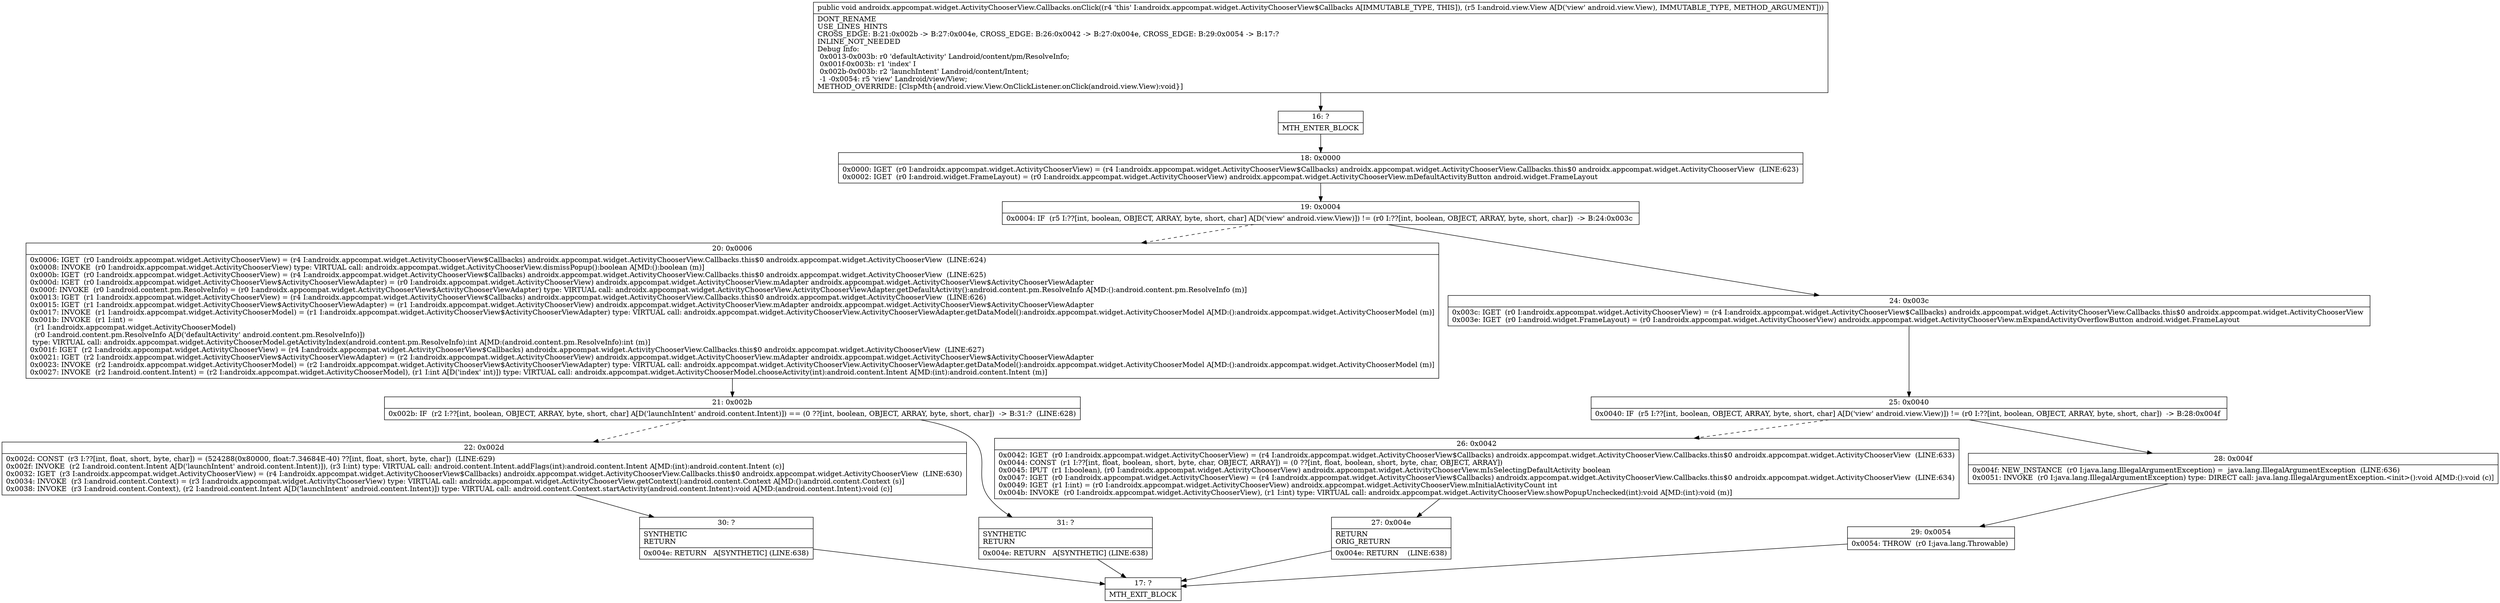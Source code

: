 digraph "CFG forandroidx.appcompat.widget.ActivityChooserView.Callbacks.onClick(Landroid\/view\/View;)V" {
Node_16 [shape=record,label="{16\:\ ?|MTH_ENTER_BLOCK\l}"];
Node_18 [shape=record,label="{18\:\ 0x0000|0x0000: IGET  (r0 I:androidx.appcompat.widget.ActivityChooserView) = (r4 I:androidx.appcompat.widget.ActivityChooserView$Callbacks) androidx.appcompat.widget.ActivityChooserView.Callbacks.this$0 androidx.appcompat.widget.ActivityChooserView  (LINE:623)\l0x0002: IGET  (r0 I:android.widget.FrameLayout) = (r0 I:androidx.appcompat.widget.ActivityChooserView) androidx.appcompat.widget.ActivityChooserView.mDefaultActivityButton android.widget.FrameLayout \l}"];
Node_19 [shape=record,label="{19\:\ 0x0004|0x0004: IF  (r5 I:??[int, boolean, OBJECT, ARRAY, byte, short, char] A[D('view' android.view.View)]) != (r0 I:??[int, boolean, OBJECT, ARRAY, byte, short, char])  \-\> B:24:0x003c \l}"];
Node_20 [shape=record,label="{20\:\ 0x0006|0x0006: IGET  (r0 I:androidx.appcompat.widget.ActivityChooserView) = (r4 I:androidx.appcompat.widget.ActivityChooserView$Callbacks) androidx.appcompat.widget.ActivityChooserView.Callbacks.this$0 androidx.appcompat.widget.ActivityChooserView  (LINE:624)\l0x0008: INVOKE  (r0 I:androidx.appcompat.widget.ActivityChooserView) type: VIRTUAL call: androidx.appcompat.widget.ActivityChooserView.dismissPopup():boolean A[MD:():boolean (m)]\l0x000b: IGET  (r0 I:androidx.appcompat.widget.ActivityChooserView) = (r4 I:androidx.appcompat.widget.ActivityChooserView$Callbacks) androidx.appcompat.widget.ActivityChooserView.Callbacks.this$0 androidx.appcompat.widget.ActivityChooserView  (LINE:625)\l0x000d: IGET  (r0 I:androidx.appcompat.widget.ActivityChooserView$ActivityChooserViewAdapter) = (r0 I:androidx.appcompat.widget.ActivityChooserView) androidx.appcompat.widget.ActivityChooserView.mAdapter androidx.appcompat.widget.ActivityChooserView$ActivityChooserViewAdapter \l0x000f: INVOKE  (r0 I:android.content.pm.ResolveInfo) = (r0 I:androidx.appcompat.widget.ActivityChooserView$ActivityChooserViewAdapter) type: VIRTUAL call: androidx.appcompat.widget.ActivityChooserView.ActivityChooserViewAdapter.getDefaultActivity():android.content.pm.ResolveInfo A[MD:():android.content.pm.ResolveInfo (m)]\l0x0013: IGET  (r1 I:androidx.appcompat.widget.ActivityChooserView) = (r4 I:androidx.appcompat.widget.ActivityChooserView$Callbacks) androidx.appcompat.widget.ActivityChooserView.Callbacks.this$0 androidx.appcompat.widget.ActivityChooserView  (LINE:626)\l0x0015: IGET  (r1 I:androidx.appcompat.widget.ActivityChooserView$ActivityChooserViewAdapter) = (r1 I:androidx.appcompat.widget.ActivityChooserView) androidx.appcompat.widget.ActivityChooserView.mAdapter androidx.appcompat.widget.ActivityChooserView$ActivityChooserViewAdapter \l0x0017: INVOKE  (r1 I:androidx.appcompat.widget.ActivityChooserModel) = (r1 I:androidx.appcompat.widget.ActivityChooserView$ActivityChooserViewAdapter) type: VIRTUAL call: androidx.appcompat.widget.ActivityChooserView.ActivityChooserViewAdapter.getDataModel():androidx.appcompat.widget.ActivityChooserModel A[MD:():androidx.appcompat.widget.ActivityChooserModel (m)]\l0x001b: INVOKE  (r1 I:int) = \l  (r1 I:androidx.appcompat.widget.ActivityChooserModel)\l  (r0 I:android.content.pm.ResolveInfo A[D('defaultActivity' android.content.pm.ResolveInfo)])\l type: VIRTUAL call: androidx.appcompat.widget.ActivityChooserModel.getActivityIndex(android.content.pm.ResolveInfo):int A[MD:(android.content.pm.ResolveInfo):int (m)]\l0x001f: IGET  (r2 I:androidx.appcompat.widget.ActivityChooserView) = (r4 I:androidx.appcompat.widget.ActivityChooserView$Callbacks) androidx.appcompat.widget.ActivityChooserView.Callbacks.this$0 androidx.appcompat.widget.ActivityChooserView  (LINE:627)\l0x0021: IGET  (r2 I:androidx.appcompat.widget.ActivityChooserView$ActivityChooserViewAdapter) = (r2 I:androidx.appcompat.widget.ActivityChooserView) androidx.appcompat.widget.ActivityChooserView.mAdapter androidx.appcompat.widget.ActivityChooserView$ActivityChooserViewAdapter \l0x0023: INVOKE  (r2 I:androidx.appcompat.widget.ActivityChooserModel) = (r2 I:androidx.appcompat.widget.ActivityChooserView$ActivityChooserViewAdapter) type: VIRTUAL call: androidx.appcompat.widget.ActivityChooserView.ActivityChooserViewAdapter.getDataModel():androidx.appcompat.widget.ActivityChooserModel A[MD:():androidx.appcompat.widget.ActivityChooserModel (m)]\l0x0027: INVOKE  (r2 I:android.content.Intent) = (r2 I:androidx.appcompat.widget.ActivityChooserModel), (r1 I:int A[D('index' int)]) type: VIRTUAL call: androidx.appcompat.widget.ActivityChooserModel.chooseActivity(int):android.content.Intent A[MD:(int):android.content.Intent (m)]\l}"];
Node_21 [shape=record,label="{21\:\ 0x002b|0x002b: IF  (r2 I:??[int, boolean, OBJECT, ARRAY, byte, short, char] A[D('launchIntent' android.content.Intent)]) == (0 ??[int, boolean, OBJECT, ARRAY, byte, short, char])  \-\> B:31:?  (LINE:628)\l}"];
Node_22 [shape=record,label="{22\:\ 0x002d|0x002d: CONST  (r3 I:??[int, float, short, byte, char]) = (524288(0x80000, float:7.34684E\-40) ??[int, float, short, byte, char])  (LINE:629)\l0x002f: INVOKE  (r2 I:android.content.Intent A[D('launchIntent' android.content.Intent)]), (r3 I:int) type: VIRTUAL call: android.content.Intent.addFlags(int):android.content.Intent A[MD:(int):android.content.Intent (c)]\l0x0032: IGET  (r3 I:androidx.appcompat.widget.ActivityChooserView) = (r4 I:androidx.appcompat.widget.ActivityChooserView$Callbacks) androidx.appcompat.widget.ActivityChooserView.Callbacks.this$0 androidx.appcompat.widget.ActivityChooserView  (LINE:630)\l0x0034: INVOKE  (r3 I:android.content.Context) = (r3 I:androidx.appcompat.widget.ActivityChooserView) type: VIRTUAL call: androidx.appcompat.widget.ActivityChooserView.getContext():android.content.Context A[MD:():android.content.Context (s)]\l0x0038: INVOKE  (r3 I:android.content.Context), (r2 I:android.content.Intent A[D('launchIntent' android.content.Intent)]) type: VIRTUAL call: android.content.Context.startActivity(android.content.Intent):void A[MD:(android.content.Intent):void (c)]\l}"];
Node_30 [shape=record,label="{30\:\ ?|SYNTHETIC\lRETURN\l|0x004e: RETURN   A[SYNTHETIC] (LINE:638)\l}"];
Node_17 [shape=record,label="{17\:\ ?|MTH_EXIT_BLOCK\l}"];
Node_31 [shape=record,label="{31\:\ ?|SYNTHETIC\lRETURN\l|0x004e: RETURN   A[SYNTHETIC] (LINE:638)\l}"];
Node_24 [shape=record,label="{24\:\ 0x003c|0x003c: IGET  (r0 I:androidx.appcompat.widget.ActivityChooserView) = (r4 I:androidx.appcompat.widget.ActivityChooserView$Callbacks) androidx.appcompat.widget.ActivityChooserView.Callbacks.this$0 androidx.appcompat.widget.ActivityChooserView \l0x003e: IGET  (r0 I:android.widget.FrameLayout) = (r0 I:androidx.appcompat.widget.ActivityChooserView) androidx.appcompat.widget.ActivityChooserView.mExpandActivityOverflowButton android.widget.FrameLayout \l}"];
Node_25 [shape=record,label="{25\:\ 0x0040|0x0040: IF  (r5 I:??[int, boolean, OBJECT, ARRAY, byte, short, char] A[D('view' android.view.View)]) != (r0 I:??[int, boolean, OBJECT, ARRAY, byte, short, char])  \-\> B:28:0x004f \l}"];
Node_26 [shape=record,label="{26\:\ 0x0042|0x0042: IGET  (r0 I:androidx.appcompat.widget.ActivityChooserView) = (r4 I:androidx.appcompat.widget.ActivityChooserView$Callbacks) androidx.appcompat.widget.ActivityChooserView.Callbacks.this$0 androidx.appcompat.widget.ActivityChooserView  (LINE:633)\l0x0044: CONST  (r1 I:??[int, float, boolean, short, byte, char, OBJECT, ARRAY]) = (0 ??[int, float, boolean, short, byte, char, OBJECT, ARRAY]) \l0x0045: IPUT  (r1 I:boolean), (r0 I:androidx.appcompat.widget.ActivityChooserView) androidx.appcompat.widget.ActivityChooserView.mIsSelectingDefaultActivity boolean \l0x0047: IGET  (r0 I:androidx.appcompat.widget.ActivityChooserView) = (r4 I:androidx.appcompat.widget.ActivityChooserView$Callbacks) androidx.appcompat.widget.ActivityChooserView.Callbacks.this$0 androidx.appcompat.widget.ActivityChooserView  (LINE:634)\l0x0049: IGET  (r1 I:int) = (r0 I:androidx.appcompat.widget.ActivityChooserView) androidx.appcompat.widget.ActivityChooserView.mInitialActivityCount int \l0x004b: INVOKE  (r0 I:androidx.appcompat.widget.ActivityChooserView), (r1 I:int) type: VIRTUAL call: androidx.appcompat.widget.ActivityChooserView.showPopupUnchecked(int):void A[MD:(int):void (m)]\l}"];
Node_27 [shape=record,label="{27\:\ 0x004e|RETURN\lORIG_RETURN\l|0x004e: RETURN    (LINE:638)\l}"];
Node_28 [shape=record,label="{28\:\ 0x004f|0x004f: NEW_INSTANCE  (r0 I:java.lang.IllegalArgumentException) =  java.lang.IllegalArgumentException  (LINE:636)\l0x0051: INVOKE  (r0 I:java.lang.IllegalArgumentException) type: DIRECT call: java.lang.IllegalArgumentException.\<init\>():void A[MD:():void (c)]\l}"];
Node_29 [shape=record,label="{29\:\ 0x0054|0x0054: THROW  (r0 I:java.lang.Throwable) \l}"];
MethodNode[shape=record,label="{public void androidx.appcompat.widget.ActivityChooserView.Callbacks.onClick((r4 'this' I:androidx.appcompat.widget.ActivityChooserView$Callbacks A[IMMUTABLE_TYPE, THIS]), (r5 I:android.view.View A[D('view' android.view.View), IMMUTABLE_TYPE, METHOD_ARGUMENT]))  | DONT_RENAME\lUSE_LINES_HINTS\lCROSS_EDGE: B:21:0x002b \-\> B:27:0x004e, CROSS_EDGE: B:26:0x0042 \-\> B:27:0x004e, CROSS_EDGE: B:29:0x0054 \-\> B:17:?\lINLINE_NOT_NEEDED\lDebug Info:\l  0x0013\-0x003b: r0 'defaultActivity' Landroid\/content\/pm\/ResolveInfo;\l  0x001f\-0x003b: r1 'index' I\l  0x002b\-0x003b: r2 'launchIntent' Landroid\/content\/Intent;\l  \-1 \-0x0054: r5 'view' Landroid\/view\/View;\lMETHOD_OVERRIDE: [ClspMth\{android.view.View.OnClickListener.onClick(android.view.View):void\}]\l}"];
MethodNode -> Node_16;Node_16 -> Node_18;
Node_18 -> Node_19;
Node_19 -> Node_20[style=dashed];
Node_19 -> Node_24;
Node_20 -> Node_21;
Node_21 -> Node_22[style=dashed];
Node_21 -> Node_31;
Node_22 -> Node_30;
Node_30 -> Node_17;
Node_31 -> Node_17;
Node_24 -> Node_25;
Node_25 -> Node_26[style=dashed];
Node_25 -> Node_28;
Node_26 -> Node_27;
Node_27 -> Node_17;
Node_28 -> Node_29;
Node_29 -> Node_17;
}

